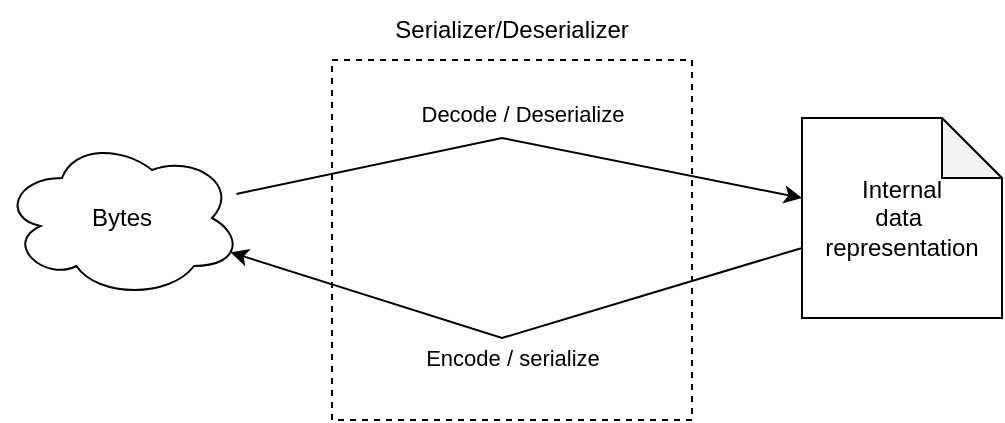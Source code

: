 <mxfile version="16.5.1" type="device"><diagram id="BF3H-PPK8R7QfG0NV8LD" name="Page-1"><mxGraphModel dx="1106" dy="997" grid="1" gridSize="10" guides="1" tooltips="1" connect="1" arrows="1" fold="1" page="1" pageScale="1" pageWidth="1654" pageHeight="1169" math="0" shadow="0"><root><mxCell id="0"/><mxCell id="1" parent="0"/><mxCell id="2vzuwDrvKMR3rw64zvCO-8" value="" style="whiteSpace=wrap;html=1;aspect=fixed;dashed=1;" vertex="1" parent="1"><mxGeometry x="365" y="81" width="180" height="180" as="geometry"/></mxCell><mxCell id="2vzuwDrvKMR3rw64zvCO-1" value="Bytes" style="ellipse;shape=cloud;whiteSpace=wrap;html=1;" vertex="1" parent="1"><mxGeometry x="200" y="120" width="120" height="80" as="geometry"/></mxCell><mxCell id="2vzuwDrvKMR3rw64zvCO-2" value="" style="endArrow=classic;html=1;rounded=0;" edge="1" parent="1" source="2vzuwDrvKMR3rw64zvCO-1" target="2vzuwDrvKMR3rw64zvCO-4"><mxGeometry width="50" height="50" relative="1" as="geometry"><mxPoint x="450" y="280" as="sourcePoint"/><mxPoint x="490" y="170" as="targetPoint"/><Array as="points"><mxPoint x="450" y="120"/></Array></mxGeometry></mxCell><mxCell id="2vzuwDrvKMR3rw64zvCO-5" value="Decode / Deserialize" style="edgeLabel;html=1;align=center;verticalAlign=middle;resizable=0;points=[];" vertex="1" connectable="0" parent="2vzuwDrvKMR3rw64zvCO-2"><mxGeometry x="-0.1" y="1" relative="1" as="geometry"><mxPoint x="16" y="-12" as="offset"/></mxGeometry></mxCell><mxCell id="2vzuwDrvKMR3rw64zvCO-4" value="Internal&lt;br&gt;data&amp;nbsp;&lt;br&gt;representation" style="shape=note;whiteSpace=wrap;html=1;backgroundOutline=1;darkOpacity=0.05;" vertex="1" parent="1"><mxGeometry x="600" y="110" width="100" height="100" as="geometry"/></mxCell><mxCell id="2vzuwDrvKMR3rw64zvCO-6" value="" style="endArrow=classic;html=1;rounded=0;" edge="1" parent="1" source="2vzuwDrvKMR3rw64zvCO-4" target="2vzuwDrvKMR3rw64zvCO-1"><mxGeometry width="50" height="50" relative="1" as="geometry"><mxPoint x="540" y="530" as="sourcePoint"/><mxPoint x="590" y="480" as="targetPoint"/><Array as="points"><mxPoint x="450" y="220"/></Array></mxGeometry></mxCell><mxCell id="2vzuwDrvKMR3rw64zvCO-7" value="Encode / serialize" style="edgeLabel;html=1;align=center;verticalAlign=middle;resizable=0;points=[];" vertex="1" connectable="0" parent="2vzuwDrvKMR3rw64zvCO-6"><mxGeometry x="0.188" relative="1" as="geometry"><mxPoint x="25" y="16" as="offset"/></mxGeometry></mxCell><mxCell id="2vzuwDrvKMR3rw64zvCO-10" value="Serializer/Deserializer" style="text;html=1;strokeColor=none;fillColor=none;align=center;verticalAlign=middle;whiteSpace=wrap;rounded=0;dashed=1;" vertex="1" parent="1"><mxGeometry x="425" y="51" width="60" height="30" as="geometry"/></mxCell></root></mxGraphModel></diagram></mxfile>